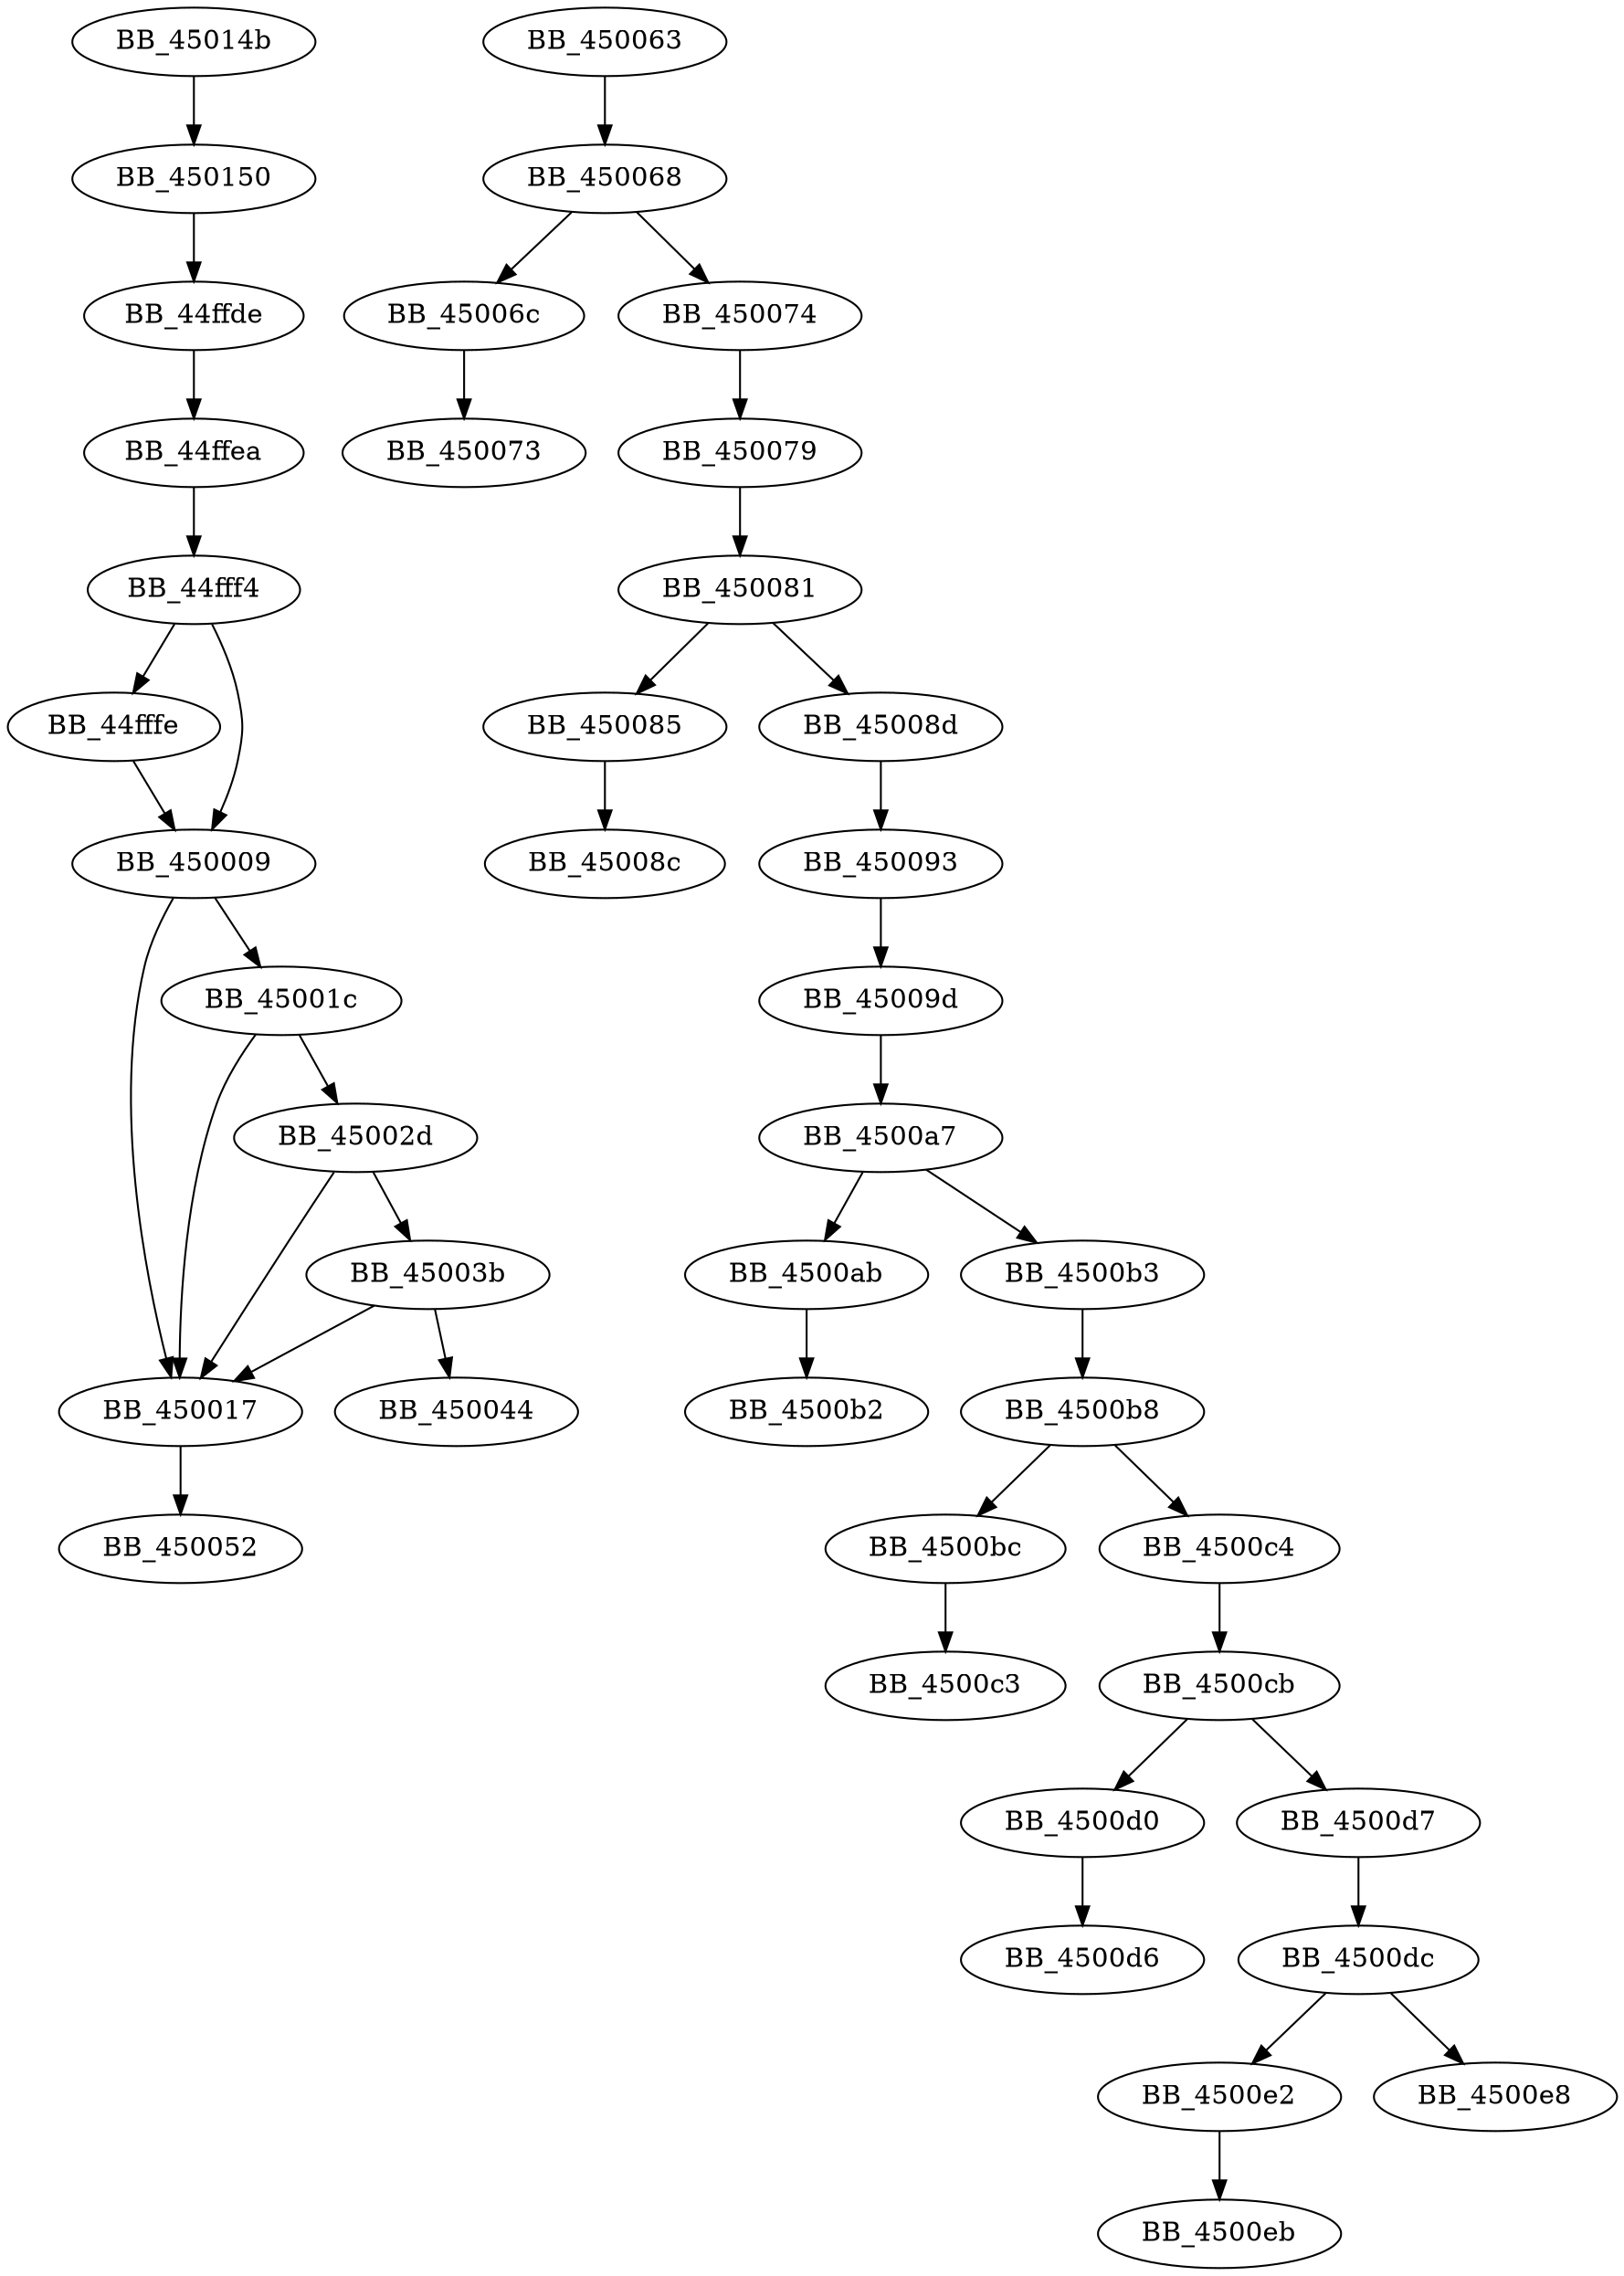 DiGraph sub_45014B{
BB_44ffde->BB_44ffea
BB_44ffea->BB_44fff4
BB_44fff4->BB_44fffe
BB_44fff4->BB_450009
BB_44fffe->BB_450009
BB_450009->BB_450017
BB_450009->BB_45001c
BB_450017->BB_450052
BB_45001c->BB_450017
BB_45001c->BB_45002d
BB_45002d->BB_450017
BB_45002d->BB_45003b
BB_45003b->BB_450017
BB_45003b->BB_450044
BB_450063->BB_450068
BB_450068->BB_45006c
BB_450068->BB_450074
BB_45006c->BB_450073
BB_450074->BB_450079
BB_450079->BB_450081
BB_450081->BB_450085
BB_450081->BB_45008d
BB_450085->BB_45008c
BB_45008d->BB_450093
BB_450093->BB_45009d
BB_45009d->BB_4500a7
BB_4500a7->BB_4500ab
BB_4500a7->BB_4500b3
BB_4500ab->BB_4500b2
BB_4500b3->BB_4500b8
BB_4500b8->BB_4500bc
BB_4500b8->BB_4500c4
BB_4500bc->BB_4500c3
BB_4500c4->BB_4500cb
BB_4500cb->BB_4500d0
BB_4500cb->BB_4500d7
BB_4500d0->BB_4500d6
BB_4500d7->BB_4500dc
BB_4500dc->BB_4500e2
BB_4500dc->BB_4500e8
BB_4500e2->BB_4500eb
BB_45014b->BB_450150
BB_450150->BB_44ffde
}
